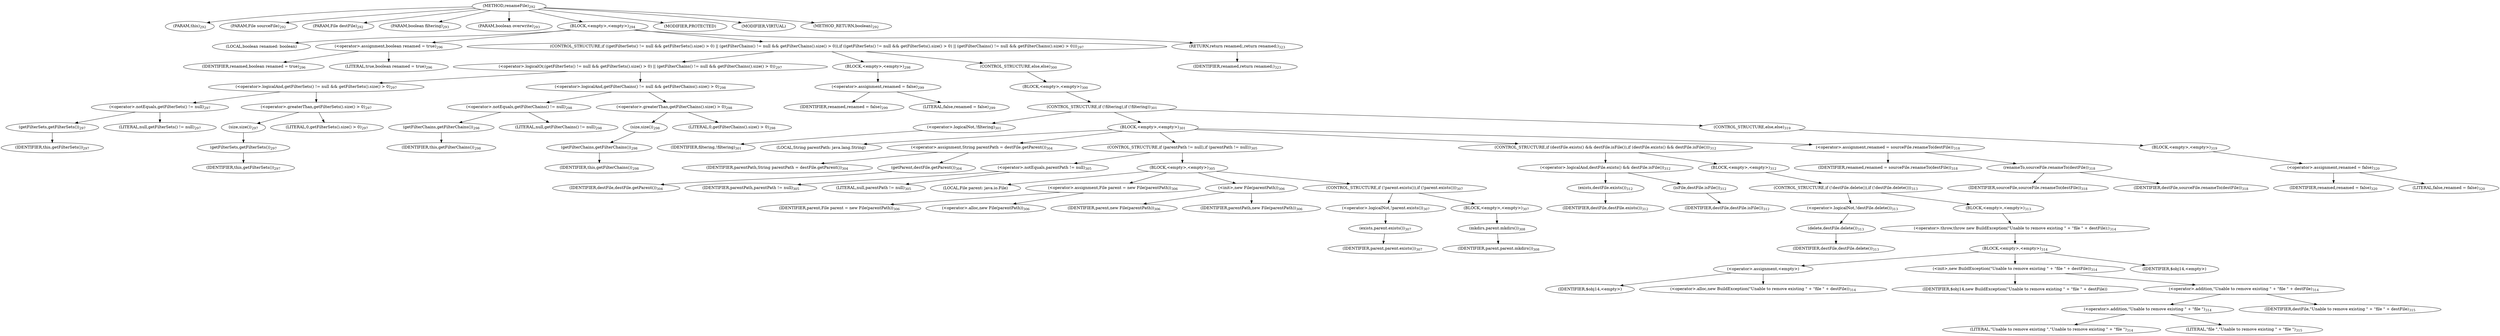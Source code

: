 digraph "renameFile" {  
"600" [label = <(METHOD,renameFile)<SUB>292</SUB>> ]
"41" [label = <(PARAM,this)<SUB>292</SUB>> ]
"601" [label = <(PARAM,File sourceFile)<SUB>292</SUB>> ]
"602" [label = <(PARAM,File destFile)<SUB>292</SUB>> ]
"603" [label = <(PARAM,boolean filtering)<SUB>293</SUB>> ]
"604" [label = <(PARAM,boolean overwrite)<SUB>293</SUB>> ]
"605" [label = <(BLOCK,&lt;empty&gt;,&lt;empty&gt;)<SUB>294</SUB>> ]
"606" [label = <(LOCAL,boolean renamed: boolean)> ]
"607" [label = <(&lt;operator&gt;.assignment,boolean renamed = true)<SUB>296</SUB>> ]
"608" [label = <(IDENTIFIER,renamed,boolean renamed = true)<SUB>296</SUB>> ]
"609" [label = <(LITERAL,true,boolean renamed = true)<SUB>296</SUB>> ]
"610" [label = <(CONTROL_STRUCTURE,if ((getFilterSets() != null &amp;&amp; getFilterSets().size() &gt; 0) || (getFilterChains() != null &amp;&amp; getFilterChains().size() &gt; 0)),if ((getFilterSets() != null &amp;&amp; getFilterSets().size() &gt; 0) || (getFilterChains() != null &amp;&amp; getFilterChains().size() &gt; 0)))<SUB>297</SUB>> ]
"611" [label = <(&lt;operator&gt;.logicalOr,(getFilterSets() != null &amp;&amp; getFilterSets().size() &gt; 0) || (getFilterChains() != null &amp;&amp; getFilterChains().size() &gt; 0))<SUB>297</SUB>> ]
"612" [label = <(&lt;operator&gt;.logicalAnd,getFilterSets() != null &amp;&amp; getFilterSets().size() &gt; 0)<SUB>297</SUB>> ]
"613" [label = <(&lt;operator&gt;.notEquals,getFilterSets() != null)<SUB>297</SUB>> ]
"614" [label = <(getFilterSets,getFilterSets())<SUB>297</SUB>> ]
"40" [label = <(IDENTIFIER,this,getFilterSets())<SUB>297</SUB>> ]
"615" [label = <(LITERAL,null,getFilterSets() != null)<SUB>297</SUB>> ]
"616" [label = <(&lt;operator&gt;.greaterThan,getFilterSets().size() &gt; 0)<SUB>297</SUB>> ]
"617" [label = <(size,size())<SUB>297</SUB>> ]
"618" [label = <(getFilterSets,getFilterSets())<SUB>297</SUB>> ]
"42" [label = <(IDENTIFIER,this,getFilterSets())<SUB>297</SUB>> ]
"619" [label = <(LITERAL,0,getFilterSets().size() &gt; 0)<SUB>297</SUB>> ]
"620" [label = <(&lt;operator&gt;.logicalAnd,getFilterChains() != null &amp;&amp; getFilterChains().size() &gt; 0)<SUB>298</SUB>> ]
"621" [label = <(&lt;operator&gt;.notEquals,getFilterChains() != null)<SUB>298</SUB>> ]
"622" [label = <(getFilterChains,getFilterChains())<SUB>298</SUB>> ]
"43" [label = <(IDENTIFIER,this,getFilterChains())<SUB>298</SUB>> ]
"623" [label = <(LITERAL,null,getFilterChains() != null)<SUB>298</SUB>> ]
"624" [label = <(&lt;operator&gt;.greaterThan,getFilterChains().size() &gt; 0)<SUB>298</SUB>> ]
"625" [label = <(size,size())<SUB>298</SUB>> ]
"626" [label = <(getFilterChains,getFilterChains())<SUB>298</SUB>> ]
"44" [label = <(IDENTIFIER,this,getFilterChains())<SUB>298</SUB>> ]
"627" [label = <(LITERAL,0,getFilterChains().size() &gt; 0)<SUB>298</SUB>> ]
"628" [label = <(BLOCK,&lt;empty&gt;,&lt;empty&gt;)<SUB>298</SUB>> ]
"629" [label = <(&lt;operator&gt;.assignment,renamed = false)<SUB>299</SUB>> ]
"630" [label = <(IDENTIFIER,renamed,renamed = false)<SUB>299</SUB>> ]
"631" [label = <(LITERAL,false,renamed = false)<SUB>299</SUB>> ]
"632" [label = <(CONTROL_STRUCTURE,else,else)<SUB>300</SUB>> ]
"633" [label = <(BLOCK,&lt;empty&gt;,&lt;empty&gt;)<SUB>300</SUB>> ]
"634" [label = <(CONTROL_STRUCTURE,if (!filtering),if (!filtering))<SUB>301</SUB>> ]
"635" [label = <(&lt;operator&gt;.logicalNot,!filtering)<SUB>301</SUB>> ]
"636" [label = <(IDENTIFIER,filtering,!filtering)<SUB>301</SUB>> ]
"637" [label = <(BLOCK,&lt;empty&gt;,&lt;empty&gt;)<SUB>301</SUB>> ]
"638" [label = <(LOCAL,String parentPath: java.lang.String)> ]
"639" [label = <(&lt;operator&gt;.assignment,String parentPath = destFile.getParent())<SUB>304</SUB>> ]
"640" [label = <(IDENTIFIER,parentPath,String parentPath = destFile.getParent())<SUB>304</SUB>> ]
"641" [label = <(getParent,destFile.getParent())<SUB>304</SUB>> ]
"642" [label = <(IDENTIFIER,destFile,destFile.getParent())<SUB>304</SUB>> ]
"643" [label = <(CONTROL_STRUCTURE,if (parentPath != null),if (parentPath != null))<SUB>305</SUB>> ]
"644" [label = <(&lt;operator&gt;.notEquals,parentPath != null)<SUB>305</SUB>> ]
"645" [label = <(IDENTIFIER,parentPath,parentPath != null)<SUB>305</SUB>> ]
"646" [label = <(LITERAL,null,parentPath != null)<SUB>305</SUB>> ]
"647" [label = <(BLOCK,&lt;empty&gt;,&lt;empty&gt;)<SUB>305</SUB>> ]
"46" [label = <(LOCAL,File parent: java.io.File)> ]
"648" [label = <(&lt;operator&gt;.assignment,File parent = new File(parentPath))<SUB>306</SUB>> ]
"649" [label = <(IDENTIFIER,parent,File parent = new File(parentPath))<SUB>306</SUB>> ]
"650" [label = <(&lt;operator&gt;.alloc,new File(parentPath))<SUB>306</SUB>> ]
"651" [label = <(&lt;init&gt;,new File(parentPath))<SUB>306</SUB>> ]
"45" [label = <(IDENTIFIER,parent,new File(parentPath))<SUB>306</SUB>> ]
"652" [label = <(IDENTIFIER,parentPath,new File(parentPath))<SUB>306</SUB>> ]
"653" [label = <(CONTROL_STRUCTURE,if (!parent.exists()),if (!parent.exists()))<SUB>307</SUB>> ]
"654" [label = <(&lt;operator&gt;.logicalNot,!parent.exists())<SUB>307</SUB>> ]
"655" [label = <(exists,parent.exists())<SUB>307</SUB>> ]
"656" [label = <(IDENTIFIER,parent,parent.exists())<SUB>307</SUB>> ]
"657" [label = <(BLOCK,&lt;empty&gt;,&lt;empty&gt;)<SUB>307</SUB>> ]
"658" [label = <(mkdirs,parent.mkdirs())<SUB>308</SUB>> ]
"659" [label = <(IDENTIFIER,parent,parent.mkdirs())<SUB>308</SUB>> ]
"660" [label = <(CONTROL_STRUCTURE,if (destFile.exists() &amp;&amp; destFile.isFile()),if (destFile.exists() &amp;&amp; destFile.isFile()))<SUB>312</SUB>> ]
"661" [label = <(&lt;operator&gt;.logicalAnd,destFile.exists() &amp;&amp; destFile.isFile())<SUB>312</SUB>> ]
"662" [label = <(exists,destFile.exists())<SUB>312</SUB>> ]
"663" [label = <(IDENTIFIER,destFile,destFile.exists())<SUB>312</SUB>> ]
"664" [label = <(isFile,destFile.isFile())<SUB>312</SUB>> ]
"665" [label = <(IDENTIFIER,destFile,destFile.isFile())<SUB>312</SUB>> ]
"666" [label = <(BLOCK,&lt;empty&gt;,&lt;empty&gt;)<SUB>312</SUB>> ]
"667" [label = <(CONTROL_STRUCTURE,if (!destFile.delete()),if (!destFile.delete()))<SUB>313</SUB>> ]
"668" [label = <(&lt;operator&gt;.logicalNot,!destFile.delete())<SUB>313</SUB>> ]
"669" [label = <(delete,destFile.delete())<SUB>313</SUB>> ]
"670" [label = <(IDENTIFIER,destFile,destFile.delete())<SUB>313</SUB>> ]
"671" [label = <(BLOCK,&lt;empty&gt;,&lt;empty&gt;)<SUB>313</SUB>> ]
"672" [label = <(&lt;operator&gt;.throw,throw new BuildException(&quot;Unable to remove existing &quot; + &quot;file &quot; + destFile);)<SUB>314</SUB>> ]
"673" [label = <(BLOCK,&lt;empty&gt;,&lt;empty&gt;)<SUB>314</SUB>> ]
"674" [label = <(&lt;operator&gt;.assignment,&lt;empty&gt;)> ]
"675" [label = <(IDENTIFIER,$obj14,&lt;empty&gt;)> ]
"676" [label = <(&lt;operator&gt;.alloc,new BuildException(&quot;Unable to remove existing &quot; + &quot;file &quot; + destFile))<SUB>314</SUB>> ]
"677" [label = <(&lt;init&gt;,new BuildException(&quot;Unable to remove existing &quot; + &quot;file &quot; + destFile))<SUB>314</SUB>> ]
"678" [label = <(IDENTIFIER,$obj14,new BuildException(&quot;Unable to remove existing &quot; + &quot;file &quot; + destFile))> ]
"679" [label = <(&lt;operator&gt;.addition,&quot;Unable to remove existing &quot; + &quot;file &quot; + destFile)<SUB>314</SUB>> ]
"680" [label = <(&lt;operator&gt;.addition,&quot;Unable to remove existing &quot; + &quot;file &quot;)<SUB>314</SUB>> ]
"681" [label = <(LITERAL,&quot;Unable to remove existing &quot;,&quot;Unable to remove existing &quot; + &quot;file &quot;)<SUB>314</SUB>> ]
"682" [label = <(LITERAL,&quot;file &quot;,&quot;Unable to remove existing &quot; + &quot;file &quot;)<SUB>315</SUB>> ]
"683" [label = <(IDENTIFIER,destFile,&quot;Unable to remove existing &quot; + &quot;file &quot; + destFile)<SUB>315</SUB>> ]
"684" [label = <(IDENTIFIER,$obj14,&lt;empty&gt;)> ]
"685" [label = <(&lt;operator&gt;.assignment,renamed = sourceFile.renameTo(destFile))<SUB>318</SUB>> ]
"686" [label = <(IDENTIFIER,renamed,renamed = sourceFile.renameTo(destFile))<SUB>318</SUB>> ]
"687" [label = <(renameTo,sourceFile.renameTo(destFile))<SUB>318</SUB>> ]
"688" [label = <(IDENTIFIER,sourceFile,sourceFile.renameTo(destFile))<SUB>318</SUB>> ]
"689" [label = <(IDENTIFIER,destFile,sourceFile.renameTo(destFile))<SUB>318</SUB>> ]
"690" [label = <(CONTROL_STRUCTURE,else,else)<SUB>319</SUB>> ]
"691" [label = <(BLOCK,&lt;empty&gt;,&lt;empty&gt;)<SUB>319</SUB>> ]
"692" [label = <(&lt;operator&gt;.assignment,renamed = false)<SUB>320</SUB>> ]
"693" [label = <(IDENTIFIER,renamed,renamed = false)<SUB>320</SUB>> ]
"694" [label = <(LITERAL,false,renamed = false)<SUB>320</SUB>> ]
"695" [label = <(RETURN,return renamed;,return renamed;)<SUB>323</SUB>> ]
"696" [label = <(IDENTIFIER,renamed,return renamed;)<SUB>323</SUB>> ]
"697" [label = <(MODIFIER,PROTECTED)> ]
"698" [label = <(MODIFIER,VIRTUAL)> ]
"699" [label = <(METHOD_RETURN,boolean)<SUB>292</SUB>> ]
  "600" -> "41" 
  "600" -> "601" 
  "600" -> "602" 
  "600" -> "603" 
  "600" -> "604" 
  "600" -> "605" 
  "600" -> "697" 
  "600" -> "698" 
  "600" -> "699" 
  "605" -> "606" 
  "605" -> "607" 
  "605" -> "610" 
  "605" -> "695" 
  "607" -> "608" 
  "607" -> "609" 
  "610" -> "611" 
  "610" -> "628" 
  "610" -> "632" 
  "611" -> "612" 
  "611" -> "620" 
  "612" -> "613" 
  "612" -> "616" 
  "613" -> "614" 
  "613" -> "615" 
  "614" -> "40" 
  "616" -> "617" 
  "616" -> "619" 
  "617" -> "618" 
  "618" -> "42" 
  "620" -> "621" 
  "620" -> "624" 
  "621" -> "622" 
  "621" -> "623" 
  "622" -> "43" 
  "624" -> "625" 
  "624" -> "627" 
  "625" -> "626" 
  "626" -> "44" 
  "628" -> "629" 
  "629" -> "630" 
  "629" -> "631" 
  "632" -> "633" 
  "633" -> "634" 
  "634" -> "635" 
  "634" -> "637" 
  "634" -> "690" 
  "635" -> "636" 
  "637" -> "638" 
  "637" -> "639" 
  "637" -> "643" 
  "637" -> "660" 
  "637" -> "685" 
  "639" -> "640" 
  "639" -> "641" 
  "641" -> "642" 
  "643" -> "644" 
  "643" -> "647" 
  "644" -> "645" 
  "644" -> "646" 
  "647" -> "46" 
  "647" -> "648" 
  "647" -> "651" 
  "647" -> "653" 
  "648" -> "649" 
  "648" -> "650" 
  "651" -> "45" 
  "651" -> "652" 
  "653" -> "654" 
  "653" -> "657" 
  "654" -> "655" 
  "655" -> "656" 
  "657" -> "658" 
  "658" -> "659" 
  "660" -> "661" 
  "660" -> "666" 
  "661" -> "662" 
  "661" -> "664" 
  "662" -> "663" 
  "664" -> "665" 
  "666" -> "667" 
  "667" -> "668" 
  "667" -> "671" 
  "668" -> "669" 
  "669" -> "670" 
  "671" -> "672" 
  "672" -> "673" 
  "673" -> "674" 
  "673" -> "677" 
  "673" -> "684" 
  "674" -> "675" 
  "674" -> "676" 
  "677" -> "678" 
  "677" -> "679" 
  "679" -> "680" 
  "679" -> "683" 
  "680" -> "681" 
  "680" -> "682" 
  "685" -> "686" 
  "685" -> "687" 
  "687" -> "688" 
  "687" -> "689" 
  "690" -> "691" 
  "691" -> "692" 
  "692" -> "693" 
  "692" -> "694" 
  "695" -> "696" 
}
